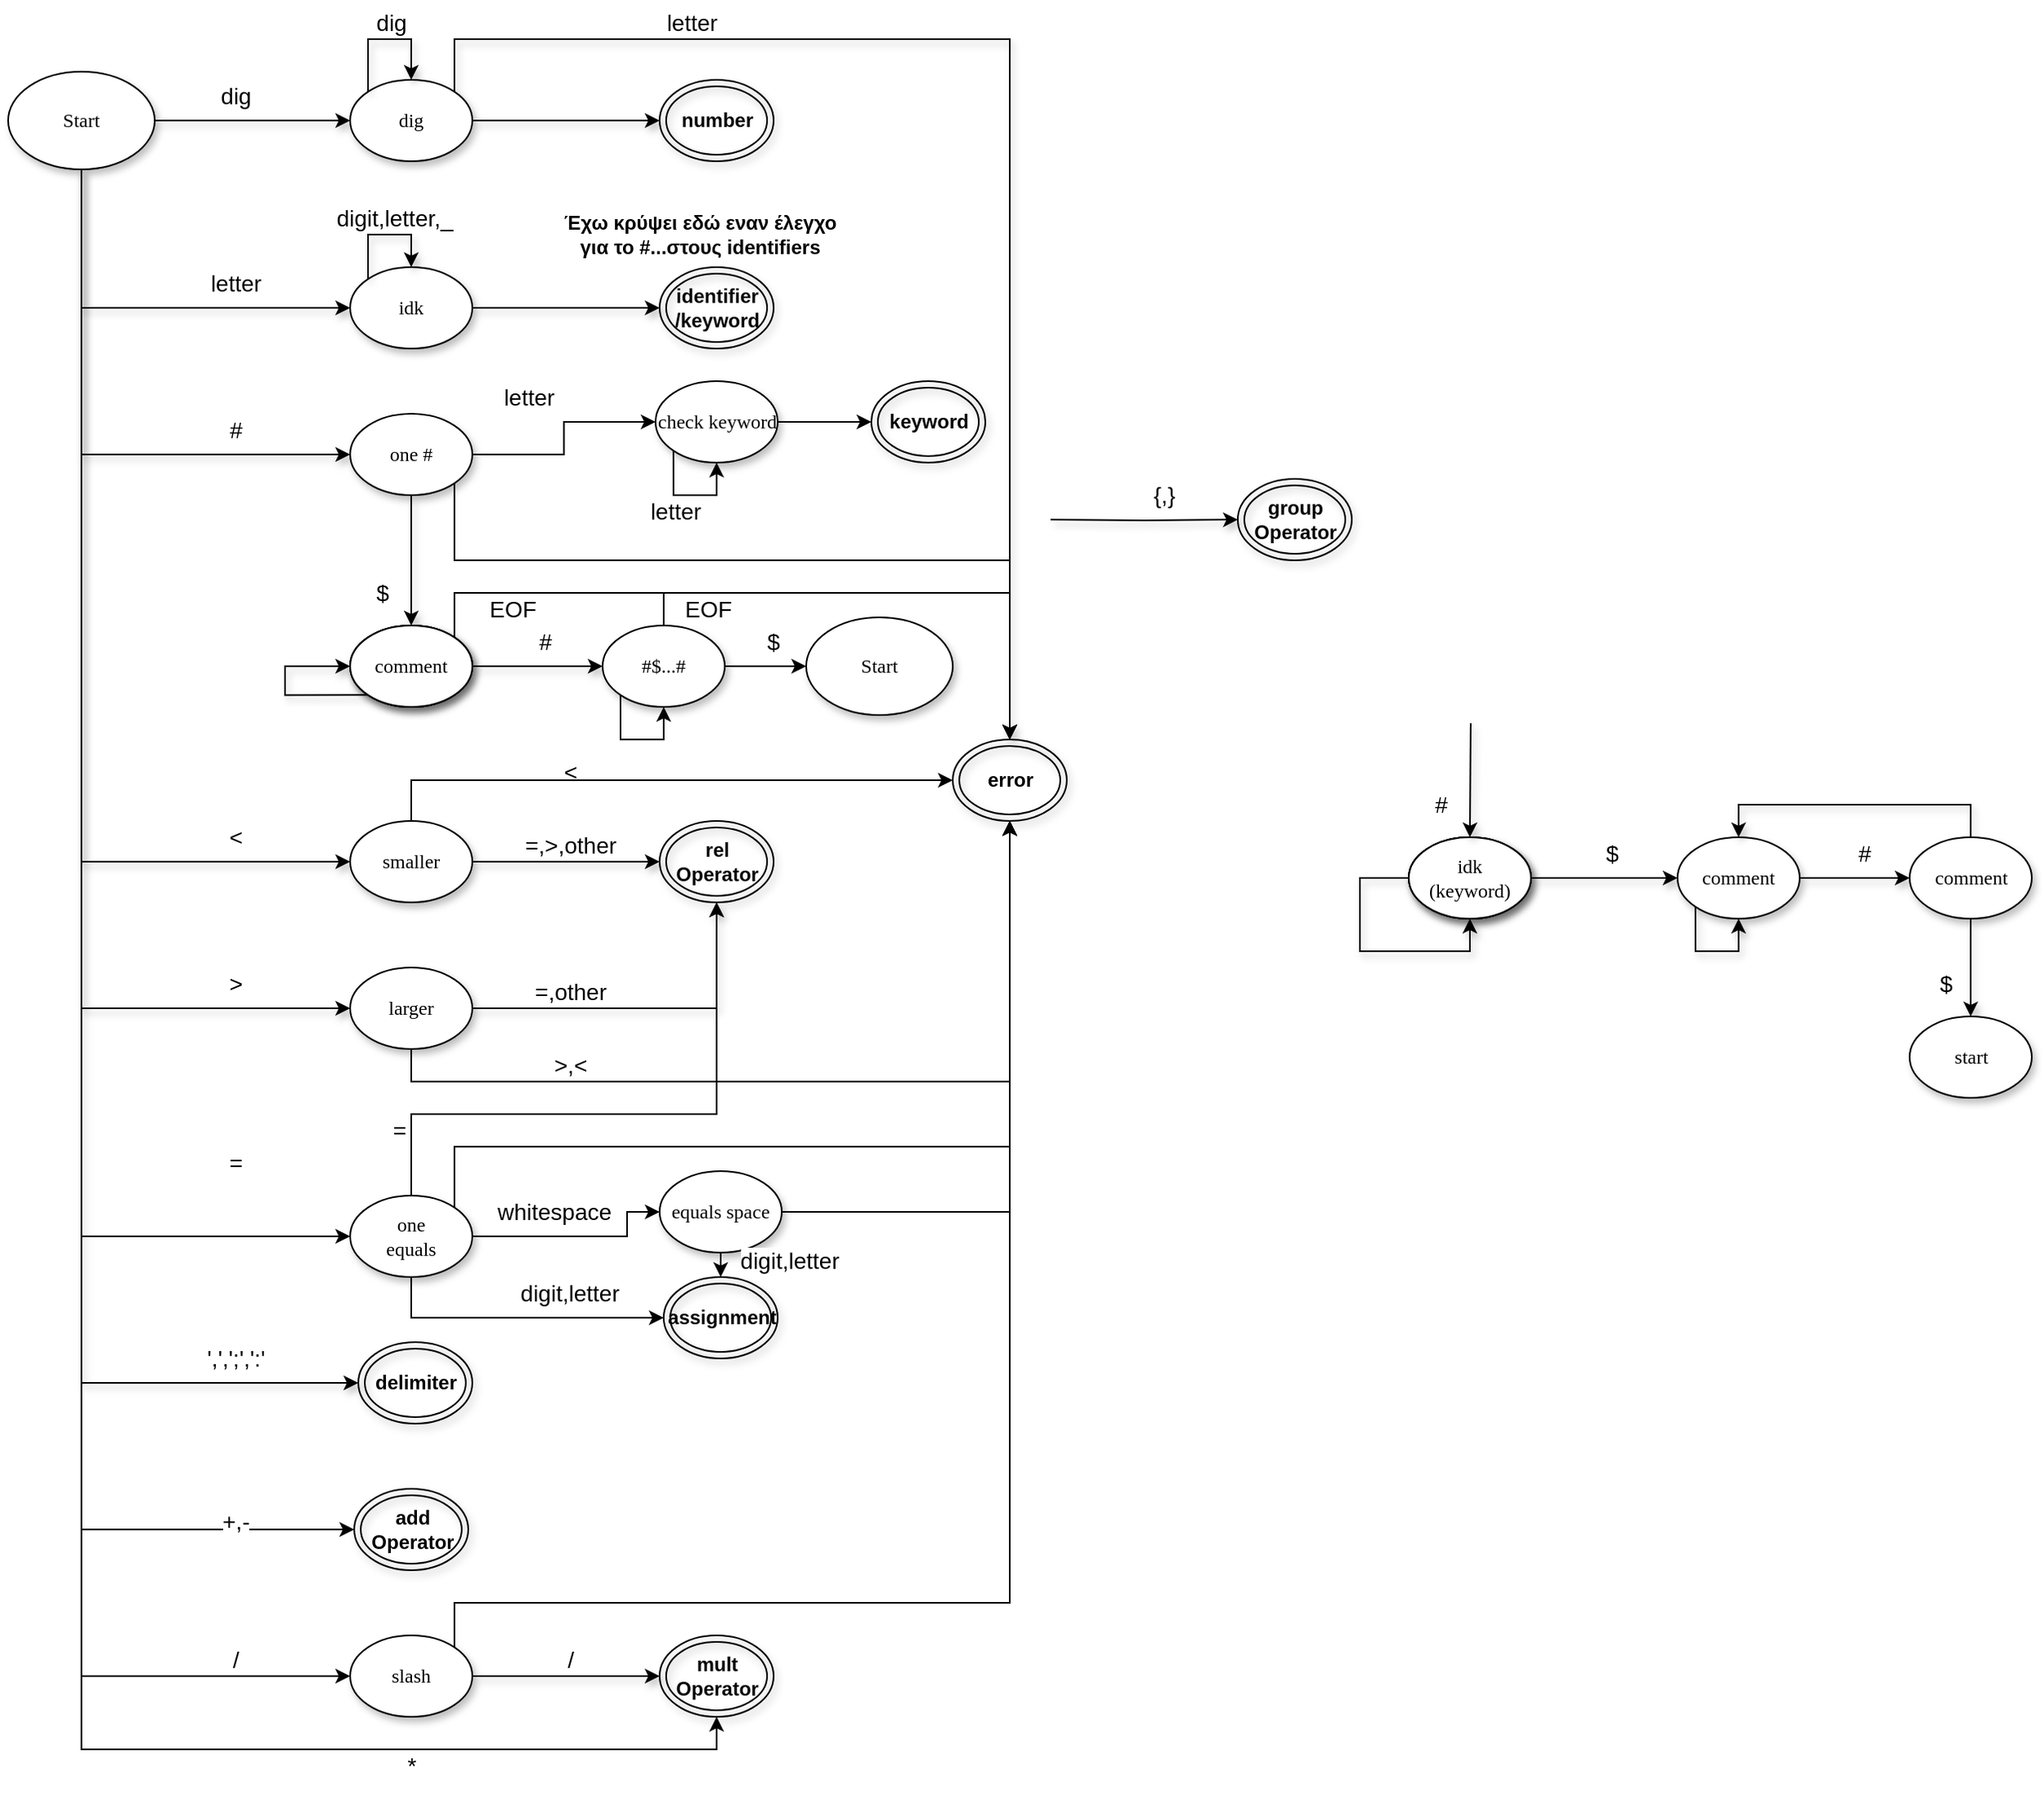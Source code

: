 <mxfile version="14.1.8" type="device"><diagram name="Page-1" id="42789a77-a242-8287-6e28-9cd8cfd52e62"><mxGraphModel dx="1086" dy="806" grid="1" gridSize="10" guides="1" tooltips="1" connect="1" arrows="1" fold="1" page="1" pageScale="1" pageWidth="1100" pageHeight="1700" background="#ffffff" math="0" shadow="0"><root><mxCell id="0"/><mxCell id="1" parent="0"/><mxCell id="-ZFB5QfRyuMazh-95z6X-15" style="edgeStyle=orthogonalEdgeStyle;rounded=0;orthogonalLoop=1;jettySize=auto;html=1;entryX=0;entryY=0.5;entryDx=0;entryDy=0;shadow=1;" parent="1" source="1ea317790d2ca983-1" target="1ea317790d2ca983-3" edge="1"><mxGeometry relative="1" as="geometry"/></mxCell><mxCell id="-ZFB5QfRyuMazh-95z6X-16" style="edgeStyle=orthogonalEdgeStyle;rounded=0;orthogonalLoop=1;jettySize=auto;html=1;entryX=0;entryY=0.5;entryDx=0;entryDy=0;shadow=1;" parent="1" source="1ea317790d2ca983-1" target="1ea317790d2ca983-2" edge="1"><mxGeometry relative="1" as="geometry"><Array as="points"><mxPoint x="345" y="195"/></Array></mxGeometry></mxCell><mxCell id="-ZFB5QfRyuMazh-95z6X-37" style="edgeStyle=orthogonalEdgeStyle;rounded=0;orthogonalLoop=1;jettySize=auto;html=1;exitX=0.5;exitY=1;exitDx=0;exitDy=0;entryX=0;entryY=0.5;entryDx=0;entryDy=0;shadow=1;" parent="1" source="1ea317790d2ca983-1" target="-ZFB5QfRyuMazh-95z6X-36" edge="1"><mxGeometry relative="1" as="geometry"/></mxCell><mxCell id="-ZFB5QfRyuMazh-95z6X-45" style="edgeStyle=orthogonalEdgeStyle;rounded=0;orthogonalLoop=1;jettySize=auto;html=1;exitX=0.5;exitY=1;exitDx=0;exitDy=0;entryX=0;entryY=0.5;entryDx=0;entryDy=0;shadow=1;" parent="1" source="1ea317790d2ca983-1" target="-ZFB5QfRyuMazh-95z6X-43" edge="1"><mxGeometry relative="1" as="geometry"/></mxCell><mxCell id="-ZFB5QfRyuMazh-95z6X-50" style="edgeStyle=orthogonalEdgeStyle;rounded=0;orthogonalLoop=1;jettySize=auto;html=1;exitX=0.5;exitY=1;exitDx=0;exitDy=0;entryX=0;entryY=0.5;entryDx=0;entryDy=0;shadow=1;" parent="1" source="1ea317790d2ca983-1" target="-ZFB5QfRyuMazh-95z6X-49" edge="1"><mxGeometry relative="1" as="geometry"/></mxCell><mxCell id="3GW6fwWtFoKvGeaDQOuN-6" style="edgeStyle=orthogonalEdgeStyle;rounded=0;orthogonalLoop=1;jettySize=auto;html=1;exitX=0.5;exitY=1;exitDx=0;exitDy=0;entryX=0.5;entryY=1;entryDx=0;entryDy=0;" parent="1" source="1ea317790d2ca983-1" target="3GW6fwWtFoKvGeaDQOuN-1" edge="1"><mxGeometry relative="1" as="geometry"><Array as="points"><mxPoint x="345" y="1080"/><mxPoint x="735" y="1080"/></Array></mxGeometry></mxCell><mxCell id="3GW6fwWtFoKvGeaDQOuN-8" style="edgeStyle=orthogonalEdgeStyle;rounded=0;orthogonalLoop=1;jettySize=auto;html=1;exitX=0.5;exitY=1;exitDx=0;exitDy=0;entryX=0;entryY=0.5;entryDx=0;entryDy=0;" parent="1" source="1ea317790d2ca983-1" target="3GW6fwWtFoKvGeaDQOuN-3" edge="1"><mxGeometry relative="1" as="geometry"/></mxCell><mxCell id="3GW6fwWtFoKvGeaDQOuN-26" style="edgeStyle=orthogonalEdgeStyle;rounded=0;orthogonalLoop=1;jettySize=auto;html=1;exitX=0.5;exitY=1;exitDx=0;exitDy=0;entryX=0;entryY=0.5;entryDx=0;entryDy=0;" parent="1" source="1ea317790d2ca983-1" target="3GW6fwWtFoKvGeaDQOuN-25" edge="1"><mxGeometry relative="1" as="geometry"/></mxCell><mxCell id="3GW6fwWtFoKvGeaDQOuN-49" style="edgeStyle=orthogonalEdgeStyle;rounded=0;orthogonalLoop=1;jettySize=auto;html=1;entryX=0;entryY=0.5;entryDx=0;entryDy=0;" parent="1" source="1ea317790d2ca983-1" target="3GW6fwWtFoKvGeaDQOuN-14" edge="1"><mxGeometry relative="1" as="geometry"><Array as="points"><mxPoint x="345" y="945"/></Array></mxGeometry></mxCell><mxCell id="1ea317790d2ca983-1" value="Start" style="ellipse;whiteSpace=wrap;html=1;rounded=0;shadow=1;comic=0;labelBackgroundColor=none;strokeWidth=1;fontFamily=Verdana;fontSize=12;align=center;" parent="1" vertex="1"><mxGeometry x="300" y="50" width="90" height="60" as="geometry"/></mxCell><mxCell id="-ZFB5QfRyuMazh-95z6X-23" style="edgeStyle=orthogonalEdgeStyle;rounded=0;orthogonalLoop=1;jettySize=auto;html=1;entryX=0;entryY=0.5;entryDx=0;entryDy=0;shadow=1;" parent="1" source="1ea317790d2ca983-2" target="-ZFB5QfRyuMazh-95z6X-22" edge="1"><mxGeometry relative="1" as="geometry"/></mxCell><mxCell id="1ea317790d2ca983-2" value="&lt;span&gt;idk&lt;/span&gt;" style="ellipse;whiteSpace=wrap;html=1;rounded=0;shadow=1;comic=0;labelBackgroundColor=none;strokeWidth=1;fontFamily=Verdana;fontSize=12;align=center;" parent="1" vertex="1"><mxGeometry x="510" y="170" width="75" height="50" as="geometry"/></mxCell><mxCell id="-ZFB5QfRyuMazh-95z6X-6" style="edgeStyle=orthogonalEdgeStyle;rounded=0;orthogonalLoop=1;jettySize=auto;html=1;entryX=0;entryY=0.5;entryDx=0;entryDy=0;shadow=1;" parent="1" source="1ea317790d2ca983-3" target="-ZFB5QfRyuMazh-95z6X-9" edge="1"><mxGeometry relative="1" as="geometry"><mxPoint x="700.0" y="80" as="targetPoint"/></mxGeometry></mxCell><mxCell id="-ZFB5QfRyuMazh-95z6X-13" style="edgeStyle=orthogonalEdgeStyle;rounded=0;orthogonalLoop=1;jettySize=auto;html=1;exitX=1;exitY=0;exitDx=0;exitDy=0;entryX=0.5;entryY=0;entryDx=0;entryDy=0;shadow=1;" parent="1" source="1ea317790d2ca983-3" target="-ZFB5QfRyuMazh-95z6X-12" edge="1"><mxGeometry relative="1" as="geometry"><mxPoint x="670" y="10" as="targetPoint"/><Array as="points"><mxPoint x="574" y="30"/><mxPoint x="915" y="30"/></Array></mxGeometry></mxCell><mxCell id="1ea317790d2ca983-3" value="&lt;span&gt;dig&lt;/span&gt;" style="ellipse;whiteSpace=wrap;html=1;rounded=0;shadow=1;comic=0;labelBackgroundColor=none;strokeWidth=1;fontFamily=Verdana;fontSize=12;align=center;" parent="1" vertex="1"><mxGeometry x="510" y="55" width="75" height="50" as="geometry"/></mxCell><mxCell id="-ZFB5QfRyuMazh-95z6X-3" style="edgeStyle=orthogonalEdgeStyle;rounded=0;orthogonalLoop=1;jettySize=auto;html=1;exitX=0;exitY=0;exitDx=0;exitDy=0;entryX=0.5;entryY=0;entryDx=0;entryDy=0;fontStyle=0;shadow=1;" parent="1" source="1ea317790d2ca983-3" target="1ea317790d2ca983-3" edge="1"><mxGeometry relative="1" as="geometry"><Array as="points"><mxPoint x="521" y="30"/><mxPoint x="548" y="30"/></Array></mxGeometry></mxCell><mxCell id="-ZFB5QfRyuMazh-95z6X-5" value="dig" style="text;html=1;align=center;verticalAlign=middle;resizable=0;points=[];autosize=1;shadow=1;fontSize=14;" parent="1" vertex="1"><mxGeometry x="520" y="10" width="30" height="20" as="geometry"/></mxCell><mxCell id="-ZFB5QfRyuMazh-95z6X-9" value="&lt;b&gt;number&lt;/b&gt;" style="ellipse;html=1;shape=endState;shadow=1;fillColor=none;" parent="1" vertex="1"><mxGeometry x="700" y="55" width="70" height="50" as="geometry"/></mxCell><mxCell id="-ZFB5QfRyuMazh-95z6X-12" value="&lt;b&gt;error&lt;/b&gt;" style="ellipse;html=1;shape=endState;shadow=1;fillColor=none;" parent="1" vertex="1"><mxGeometry x="880" y="460" width="70" height="50" as="geometry"/></mxCell><mxCell id="-ZFB5QfRyuMazh-95z6X-14" value="letter" style="text;html=1;strokeColor=none;fillColor=none;align=center;verticalAlign=middle;whiteSpace=wrap;rounded=0;shadow=1;labelBackgroundColor=#ffffff;sketch=1;fontSize=14;" parent="1" vertex="1"><mxGeometry x="700" y="10" width="40" height="20" as="geometry"/></mxCell><mxCell id="-ZFB5QfRyuMazh-95z6X-18" value="dig" style="text;html=1;strokeColor=none;fillColor=none;align=center;verticalAlign=middle;whiteSpace=wrap;rounded=0;shadow=1;labelBackgroundColor=#ffffff;sketch=1;fontSize=14;" parent="1" vertex="1"><mxGeometry x="420" y="55" width="40" height="20" as="geometry"/></mxCell><mxCell id="-ZFB5QfRyuMazh-95z6X-19" value="letter" style="text;html=1;strokeColor=none;fillColor=none;align=center;verticalAlign=middle;whiteSpace=wrap;rounded=0;shadow=1;labelBackgroundColor=#ffffff;sketch=1;fontSize=14;" parent="1" vertex="1"><mxGeometry x="420" y="170" width="40" height="20" as="geometry"/></mxCell><mxCell id="-ZFB5QfRyuMazh-95z6X-22" value="&lt;b&gt;identifier&lt;br&gt;/keyword&lt;/b&gt;" style="ellipse;html=1;shape=endState;shadow=1;fillColor=none;align=center;" parent="1" vertex="1"><mxGeometry x="700" y="170" width="70" height="50" as="geometry"/></mxCell><mxCell id="-ZFB5QfRyuMazh-95z6X-25" style="edgeStyle=orthogonalEdgeStyle;rounded=0;orthogonalLoop=1;jettySize=auto;html=1;exitX=0;exitY=0;exitDx=0;exitDy=0;entryX=0.5;entryY=0;entryDx=0;entryDy=0;shadow=1;" parent="1" source="1ea317790d2ca983-2" target="1ea317790d2ca983-2" edge="1"><mxGeometry relative="1" as="geometry"><Array as="points"><mxPoint x="521" y="150"/><mxPoint x="548" y="150"/></Array></mxGeometry></mxCell><mxCell id="-ZFB5QfRyuMazh-95z6X-27" value="digit,letter,_" style="text;html=1;strokeColor=none;fillColor=none;align=center;verticalAlign=middle;whiteSpace=wrap;rounded=0;shadow=1;labelBackgroundColor=#ffffff;sketch=1;fontSize=14;" parent="1" vertex="1"><mxGeometry x="515" y="130" width="45" height="20" as="geometry"/></mxCell><mxCell id="-ZFB5QfRyuMazh-95z6X-30" value="+,-" style="text;html=1;strokeColor=none;fillColor=none;align=center;verticalAlign=middle;whiteSpace=wrap;rounded=0;shadow=1;labelBackgroundColor=#ffffff;sketch=1;fontSize=14;" parent="1" vertex="1"><mxGeometry x="420" y="930" width="40" height="20" as="geometry"/></mxCell><mxCell id="-ZFB5QfRyuMazh-95z6X-34" value="&lt;b&gt;rel&lt;br&gt;Operator&lt;/b&gt;" style="ellipse;html=1;shape=endState;shadow=1;fillColor=none;align=center;" parent="1" vertex="1"><mxGeometry x="700" y="510" width="70" height="50" as="geometry"/></mxCell><mxCell id="-ZFB5QfRyuMazh-95z6X-39" style="edgeStyle=orthogonalEdgeStyle;rounded=0;orthogonalLoop=1;jettySize=auto;html=1;entryX=0;entryY=0.5;entryDx=0;entryDy=0;shadow=1;" parent="1" source="-ZFB5QfRyuMazh-95z6X-36" target="-ZFB5QfRyuMazh-95z6X-34" edge="1"><mxGeometry relative="1" as="geometry"/></mxCell><mxCell id="3GW6fwWtFoKvGeaDQOuN-10" style="edgeStyle=orthogonalEdgeStyle;rounded=0;orthogonalLoop=1;jettySize=auto;html=1;entryX=0;entryY=0.5;entryDx=0;entryDy=0;" parent="1" source="-ZFB5QfRyuMazh-95z6X-36" target="-ZFB5QfRyuMazh-95z6X-12" edge="1"><mxGeometry relative="1" as="geometry"><Array as="points"><mxPoint x="548" y="485"/></Array></mxGeometry></mxCell><mxCell id="-ZFB5QfRyuMazh-95z6X-36" value="&lt;span&gt;smaller&lt;/span&gt;" style="ellipse;whiteSpace=wrap;html=1;rounded=0;shadow=1;comic=0;labelBackgroundColor=none;strokeWidth=1;fontFamily=Verdana;fontSize=12;align=center;" parent="1" vertex="1"><mxGeometry x="510" y="510" width="75" height="50" as="geometry"/></mxCell><mxCell id="-ZFB5QfRyuMazh-95z6X-38" value="&amp;lt;" style="text;html=1;strokeColor=none;fillColor=none;align=center;verticalAlign=middle;whiteSpace=wrap;rounded=0;shadow=1;labelBackgroundColor=#ffffff;sketch=1;fontSize=14;" parent="1" vertex="1"><mxGeometry x="420" y="510" width="40" height="20" as="geometry"/></mxCell><mxCell id="-ZFB5QfRyuMazh-95z6X-40" value="=,&amp;gt;,other" style="text;html=1;align=center;verticalAlign=middle;resizable=0;points=[];autosize=1;fontSize=14;" parent="1" vertex="1"><mxGeometry x="610" y="515" width="70" height="20" as="geometry"/></mxCell><mxCell id="-ZFB5QfRyuMazh-95z6X-42" style="edgeStyle=orthogonalEdgeStyle;rounded=0;orthogonalLoop=1;jettySize=auto;html=1;entryX=0.5;entryY=1;entryDx=0;entryDy=0;shadow=1;" parent="1" source="-ZFB5QfRyuMazh-95z6X-43" target="-ZFB5QfRyuMazh-95z6X-34" edge="1"><mxGeometry relative="1" as="geometry"><mxPoint x="700" y="635" as="targetPoint"/></mxGeometry></mxCell><mxCell id="3GW6fwWtFoKvGeaDQOuN-12" style="edgeStyle=orthogonalEdgeStyle;rounded=0;orthogonalLoop=1;jettySize=auto;html=1;entryX=0.5;entryY=1;entryDx=0;entryDy=0;" parent="1" source="-ZFB5QfRyuMazh-95z6X-43" target="-ZFB5QfRyuMazh-95z6X-12" edge="1"><mxGeometry relative="1" as="geometry"><Array as="points"><mxPoint x="548" y="670"/><mxPoint x="915" y="670"/></Array></mxGeometry></mxCell><mxCell id="-ZFB5QfRyuMazh-95z6X-43" value="larger" style="ellipse;whiteSpace=wrap;html=1;rounded=0;shadow=1;comic=0;labelBackgroundColor=none;strokeWidth=1;fontFamily=Verdana;fontSize=12;align=center;" parent="1" vertex="1"><mxGeometry x="510" y="600" width="75" height="50" as="geometry"/></mxCell><mxCell id="-ZFB5QfRyuMazh-95z6X-44" value="=,other" style="text;html=1;align=center;verticalAlign=middle;resizable=0;points=[];autosize=1;fontSize=14;" parent="1" vertex="1"><mxGeometry x="615" y="605" width="60" height="20" as="geometry"/></mxCell><mxCell id="-ZFB5QfRyuMazh-95z6X-46" value="&amp;gt;" style="text;html=1;strokeColor=none;fillColor=none;align=center;verticalAlign=middle;whiteSpace=wrap;rounded=0;shadow=1;labelBackgroundColor=#ffffff;sketch=1;fontSize=14;" parent="1" vertex="1"><mxGeometry x="420" y="600" width="40" height="20" as="geometry"/></mxCell><mxCell id="-ZFB5QfRyuMazh-95z6X-49" value="&lt;b&gt;delimiter&lt;/b&gt;" style="ellipse;html=1;shape=endState;shadow=1;fillColor=none;align=center;" parent="1" vertex="1"><mxGeometry x="515" y="830" width="70" height="50" as="geometry"/></mxCell><mxCell id="-ZFB5QfRyuMazh-95z6X-51" value="',',';',':'" style="text;html=1;strokeColor=none;fillColor=none;align=center;verticalAlign=middle;whiteSpace=wrap;rounded=0;shadow=1;labelBackgroundColor=#ffffff;sketch=1;fontSize=14;" parent="1" vertex="1"><mxGeometry x="420" y="830" width="40" height="20" as="geometry"/></mxCell><mxCell id="-ZFB5QfRyuMazh-95z6X-52" value="dig" style="text;html=1;strokeColor=none;fillColor=none;align=center;verticalAlign=middle;whiteSpace=wrap;rounded=0;shadow=1;labelBackgroundColor=#ffffff;sketch=1;fontSize=14;" parent="1" vertex="1"><mxGeometry x="420" y="55" width="40" height="20" as="geometry"/></mxCell><mxCell id="-ZFB5QfRyuMazh-95z6X-53" value="dig" style="text;html=1;strokeColor=none;fillColor=none;align=center;verticalAlign=middle;whiteSpace=wrap;rounded=0;shadow=1;labelBackgroundColor=#ffffff;sketch=1;fontSize=14;" parent="1" vertex="1"><mxGeometry x="420" y="55" width="40" height="20" as="geometry"/></mxCell><mxCell id="-ZFB5QfRyuMazh-95z6X-54" value="dig" style="text;html=1;strokeColor=none;fillColor=none;align=center;verticalAlign=middle;whiteSpace=wrap;rounded=0;shadow=1;labelBackgroundColor=#ffffff;sketch=1;fontSize=14;" parent="1" vertex="1"><mxGeometry x="420" y="55" width="40" height="20" as="geometry"/></mxCell><mxCell id="-ZFB5QfRyuMazh-95z6X-55" value="dig" style="text;html=1;strokeColor=none;fillColor=none;align=center;verticalAlign=middle;whiteSpace=wrap;rounded=0;shadow=1;labelBackgroundColor=#ffffff;sketch=1;fontSize=14;" parent="1" vertex="1"><mxGeometry x="420" y="55" width="40" height="20" as="geometry"/></mxCell><mxCell id="-ZFB5QfRyuMazh-95z6X-66" style="edgeStyle=orthogonalEdgeStyle;rounded=0;orthogonalLoop=1;jettySize=auto;html=1;entryX=0.5;entryY=0;entryDx=0;entryDy=0;shadow=1;fontSize=14;exitX=0.5;exitY=1;exitDx=0;exitDy=0;" parent="1" source="3GW6fwWtFoKvGeaDQOuN-55" target="-ZFB5QfRyuMazh-95z6X-65" edge="1"><mxGeometry relative="1" as="geometry"><mxPoint x="547.5" y="350.0" as="sourcePoint"/></mxGeometry></mxCell><mxCell id="-ZFB5QfRyuMazh-95z6X-58" value="#" style="text;html=1;strokeColor=none;fillColor=none;align=center;verticalAlign=middle;whiteSpace=wrap;rounded=0;shadow=1;labelBackgroundColor=#ffffff;sketch=1;fontSize=14;" parent="1" vertex="1"><mxGeometry x="420" y="260" width="40" height="20" as="geometry"/></mxCell><mxCell id="-ZFB5QfRyuMazh-95z6X-71" style="edgeStyle=orthogonalEdgeStyle;rounded=0;orthogonalLoop=1;jettySize=auto;html=1;shadow=1;fontSize=14;entryX=0;entryY=0.5;entryDx=0;entryDy=0;" parent="1" source="-ZFB5QfRyuMazh-95z6X-65" target="-ZFB5QfRyuMazh-95z6X-72" edge="1"><mxGeometry relative="1" as="geometry"><mxPoint x="660" y="415" as="targetPoint"/></mxGeometry></mxCell><mxCell id="-ZFB5QfRyuMazh-95z6X-65" value="comment" style="ellipse;whiteSpace=wrap;html=1;rounded=0;shadow=1;comic=0;labelBackgroundColor=none;strokeWidth=1;fontFamily=Verdana;fontSize=12;align=center;" parent="1" vertex="1"><mxGeometry x="510" y="390" width="75" height="50" as="geometry"/></mxCell><mxCell id="-ZFB5QfRyuMazh-95z6X-67" value="$" style="text;html=1;strokeColor=none;fillColor=none;align=center;verticalAlign=middle;whiteSpace=wrap;rounded=0;shadow=1;labelBackgroundColor=#ffffff;sketch=1;fontSize=14;" parent="1" vertex="1"><mxGeometry x="510" y="360" width="40" height="20" as="geometry"/></mxCell><mxCell id="-ZFB5QfRyuMazh-95z6X-69" style="edgeStyle=orthogonalEdgeStyle;rounded=0;orthogonalLoop=1;jettySize=auto;html=1;exitX=0;exitY=1;exitDx=0;exitDy=0;entryX=0;entryY=0.5;entryDx=0;entryDy=0;shadow=1;fontSize=14;" parent="1" source="-ZFB5QfRyuMazh-95z6X-65" target="-ZFB5QfRyuMazh-95z6X-65" edge="1"><mxGeometry relative="1" as="geometry"><Array as="points"><mxPoint x="470" y="433"/><mxPoint x="470" y="415"/></Array></mxGeometry></mxCell><mxCell id="3GW6fwWtFoKvGeaDQOuN-60" style="edgeStyle=orthogonalEdgeStyle;rounded=0;orthogonalLoop=1;jettySize=auto;html=1;entryX=0;entryY=0.5;entryDx=0;entryDy=0;" parent="1" source="-ZFB5QfRyuMazh-95z6X-72" target="3GW6fwWtFoKvGeaDQOuN-59" edge="1"><mxGeometry relative="1" as="geometry"/></mxCell><mxCell id="3GW6fwWtFoKvGeaDQOuN-75" style="edgeStyle=orthogonalEdgeStyle;rounded=0;orthogonalLoop=1;jettySize=auto;html=1;exitX=0.5;exitY=0;exitDx=0;exitDy=0;entryX=0.5;entryY=0;entryDx=0;entryDy=0;" parent="1" source="-ZFB5QfRyuMazh-95z6X-72" target="-ZFB5QfRyuMazh-95z6X-12" edge="1"><mxGeometry relative="1" as="geometry"/></mxCell><mxCell id="-ZFB5QfRyuMazh-95z6X-72" value="#$...#" style="ellipse;whiteSpace=wrap;html=1;rounded=0;shadow=1;comic=0;labelBackgroundColor=none;strokeWidth=1;fontFamily=Verdana;fontSize=12;align=center;" parent="1" vertex="1"><mxGeometry x="665" y="390" width="75" height="50" as="geometry"/></mxCell><mxCell id="-ZFB5QfRyuMazh-95z6X-73" value="#" style="text;html=1;strokeColor=none;fillColor=none;align=center;verticalAlign=middle;whiteSpace=wrap;rounded=0;shadow=1;labelBackgroundColor=#ffffff;sketch=1;fontSize=14;" parent="1" vertex="1"><mxGeometry x="610" y="390" width="40" height="20" as="geometry"/></mxCell><mxCell id="-ZFB5QfRyuMazh-95z6X-74" value="comment" style="ellipse;whiteSpace=wrap;html=1;rounded=0;shadow=1;comic=0;labelBackgroundColor=none;strokeWidth=1;fontFamily=Verdana;fontSize=12;align=center;" parent="1" vertex="1"><mxGeometry x="510" y="390" width="75" height="50" as="geometry"/></mxCell><mxCell id="3GW6fwWtFoKvGeaDQOuN-71" style="edgeStyle=orthogonalEdgeStyle;rounded=0;orthogonalLoop=1;jettySize=auto;html=1;exitX=1;exitY=0;exitDx=0;exitDy=0;entryX=0.5;entryY=0;entryDx=0;entryDy=0;" parent="1" source="-ZFB5QfRyuMazh-95z6X-75" target="-ZFB5QfRyuMazh-95z6X-12" edge="1"><mxGeometry relative="1" as="geometry"><Array as="points"><mxPoint x="574" y="370"/><mxPoint x="915" y="370"/></Array></mxGeometry></mxCell><mxCell id="-ZFB5QfRyuMazh-95z6X-75" value="comment" style="ellipse;whiteSpace=wrap;html=1;rounded=0;shadow=1;comic=0;labelBackgroundColor=none;strokeWidth=1;fontFamily=Verdana;fontSize=12;align=center;" parent="1" vertex="1"><mxGeometry x="510" y="390" width="75" height="50" as="geometry"/></mxCell><mxCell id="-ZFB5QfRyuMazh-95z6X-77" style="edgeStyle=orthogonalEdgeStyle;rounded=0;orthogonalLoop=1;jettySize=auto;html=1;shadow=1;fontSize=14;entryX=0;entryY=0.5;entryDx=0;entryDy=0;" parent="1" source="-ZFB5QfRyuMazh-95z6X-78" target="-ZFB5QfRyuMazh-95z6X-81" edge="1"><mxGeometry relative="1" as="geometry"><mxPoint x="1310" y="545" as="targetPoint"/></mxGeometry></mxCell><mxCell id="-ZFB5QfRyuMazh-95z6X-78" value="comment" style="ellipse;whiteSpace=wrap;html=1;rounded=0;shadow=1;comic=0;labelBackgroundColor=none;strokeWidth=1;fontFamily=Verdana;fontSize=12;align=center;" parent="1" vertex="1"><mxGeometry x="1160" y="520" width="75" height="50" as="geometry"/></mxCell><mxCell id="-ZFB5QfRyuMazh-95z6X-79" value="#" style="text;html=1;strokeColor=none;fillColor=none;align=center;verticalAlign=middle;whiteSpace=wrap;rounded=0;shadow=1;labelBackgroundColor=#ffffff;sketch=1;fontSize=14;" parent="1" vertex="1"><mxGeometry x="1160" y="490" width="40" height="20" as="geometry"/></mxCell><mxCell id="-ZFB5QfRyuMazh-95z6X-88" style="edgeStyle=orthogonalEdgeStyle;rounded=0;orthogonalLoop=1;jettySize=auto;html=1;shadow=1;fontSize=14;entryX=0;entryY=0.5;entryDx=0;entryDy=0;" parent="1" source="-ZFB5QfRyuMazh-95z6X-81" target="-ZFB5QfRyuMazh-95z6X-90" edge="1"><mxGeometry relative="1" as="geometry"><mxPoint x="1470" y="545" as="targetPoint"/></mxGeometry></mxCell><mxCell id="-ZFB5QfRyuMazh-95z6X-81" value="comment" style="ellipse;whiteSpace=wrap;html=1;rounded=0;shadow=1;comic=0;labelBackgroundColor=none;strokeWidth=1;fontFamily=Verdana;fontSize=12;align=center;" parent="1" vertex="1"><mxGeometry x="1325" y="520" width="75" height="50" as="geometry"/></mxCell><mxCell id="-ZFB5QfRyuMazh-95z6X-82" value="$" style="text;html=1;strokeColor=none;fillColor=none;align=center;verticalAlign=middle;whiteSpace=wrap;rounded=0;shadow=1;labelBackgroundColor=#ffffff;sketch=1;fontSize=14;" parent="1" vertex="1"><mxGeometry x="1265" y="520" width="40" height="20" as="geometry"/></mxCell><mxCell id="-ZFB5QfRyuMazh-95z6X-83" value="comment" style="ellipse;whiteSpace=wrap;html=1;rounded=0;shadow=1;comic=0;labelBackgroundColor=none;strokeWidth=1;fontFamily=Verdana;fontSize=12;align=center;" parent="1" vertex="1"><mxGeometry x="1160" y="520" width="75" height="50" as="geometry"/></mxCell><mxCell id="-ZFB5QfRyuMazh-95z6X-84" value="idk&lt;br&gt;(keyword)" style="ellipse;whiteSpace=wrap;html=1;rounded=0;shadow=1;comic=0;labelBackgroundColor=none;strokeWidth=1;fontFamily=Verdana;fontSize=12;align=center;" parent="1" vertex="1"><mxGeometry x="1160" y="520" width="75" height="50" as="geometry"/></mxCell><mxCell id="-ZFB5QfRyuMazh-95z6X-85" value="" style="endArrow=classic;html=1;shadow=1;fontSize=14;entryX=0.5;entryY=0;entryDx=0;entryDy=0;" parent="1" target="-ZFB5QfRyuMazh-95z6X-84" edge="1"><mxGeometry width="50" height="50" relative="1" as="geometry"><mxPoint x="1198" y="450" as="sourcePoint"/><mxPoint x="1190" y="380" as="targetPoint"/></mxGeometry></mxCell><mxCell id="-ZFB5QfRyuMazh-95z6X-86" style="edgeStyle=orthogonalEdgeStyle;rounded=0;orthogonalLoop=1;jettySize=auto;html=1;entryX=0.5;entryY=1;entryDx=0;entryDy=0;shadow=1;fontSize=14;" parent="1" source="-ZFB5QfRyuMazh-95z6X-84" target="-ZFB5QfRyuMazh-95z6X-84" edge="1"><mxGeometry relative="1" as="geometry"><Array as="points"><mxPoint x="1130" y="545"/><mxPoint x="1130" y="590"/><mxPoint x="1198" y="590"/></Array></mxGeometry></mxCell><mxCell id="-ZFB5QfRyuMazh-95z6X-87" style="edgeStyle=orthogonalEdgeStyle;rounded=0;orthogonalLoop=1;jettySize=auto;html=1;exitX=0;exitY=1;exitDx=0;exitDy=0;entryX=0.5;entryY=1;entryDx=0;entryDy=0;shadow=1;fontSize=14;" parent="1" source="-ZFB5QfRyuMazh-95z6X-81" target="-ZFB5QfRyuMazh-95z6X-81" edge="1"><mxGeometry relative="1" as="geometry"><Array as="points"><mxPoint x="1336" y="590"/><mxPoint x="1363" y="590"/></Array></mxGeometry></mxCell><mxCell id="-ZFB5QfRyuMazh-95z6X-89" value="#" style="text;html=1;strokeColor=none;fillColor=none;align=center;verticalAlign=middle;whiteSpace=wrap;rounded=0;shadow=1;labelBackgroundColor=#ffffff;sketch=1;fontSize=14;" parent="1" vertex="1"><mxGeometry x="1420" y="520" width="40" height="20" as="geometry"/></mxCell><mxCell id="-ZFB5QfRyuMazh-95z6X-91" style="edgeStyle=orthogonalEdgeStyle;rounded=0;orthogonalLoop=1;jettySize=auto;html=1;shadow=1;fontSize=14;entryX=0.5;entryY=0;entryDx=0;entryDy=0;" parent="1" source="-ZFB5QfRyuMazh-95z6X-90" target="-ZFB5QfRyuMazh-95z6X-92" edge="1"><mxGeometry relative="1" as="geometry"><mxPoint x="1505" y="620" as="targetPoint"/></mxGeometry></mxCell><mxCell id="-ZFB5QfRyuMazh-95z6X-95" style="edgeStyle=orthogonalEdgeStyle;rounded=0;orthogonalLoop=1;jettySize=auto;html=1;entryX=0.5;entryY=0;entryDx=0;entryDy=0;shadow=1;fontSize=14;" parent="1" source="-ZFB5QfRyuMazh-95z6X-90" target="-ZFB5QfRyuMazh-95z6X-81" edge="1"><mxGeometry relative="1" as="geometry"><Array as="points"><mxPoint x="1505" y="500"/><mxPoint x="1363" y="500"/></Array></mxGeometry></mxCell><mxCell id="-ZFB5QfRyuMazh-95z6X-90" value="comment" style="ellipse;whiteSpace=wrap;html=1;rounded=0;shadow=1;comic=0;labelBackgroundColor=none;strokeWidth=1;fontFamily=Verdana;fontSize=12;align=center;" parent="1" vertex="1"><mxGeometry x="1467.5" y="520" width="75" height="50" as="geometry"/></mxCell><mxCell id="-ZFB5QfRyuMazh-95z6X-92" value="start" style="ellipse;whiteSpace=wrap;html=1;rounded=0;shadow=1;comic=0;labelBackgroundColor=none;strokeWidth=1;fontFamily=Verdana;fontSize=12;align=center;" parent="1" vertex="1"><mxGeometry x="1467.5" y="630" width="75" height="50" as="geometry"/></mxCell><mxCell id="-ZFB5QfRyuMazh-95z6X-93" value="$" style="text;html=1;strokeColor=none;fillColor=none;align=center;verticalAlign=middle;whiteSpace=wrap;rounded=0;shadow=1;labelBackgroundColor=#ffffff;sketch=1;fontSize=14;" parent="1" vertex="1"><mxGeometry x="1470" y="600" width="40" height="20" as="geometry"/></mxCell><mxCell id="3GW6fwWtFoKvGeaDQOuN-1" value="&lt;b&gt;mult&lt;br&gt;Operator&lt;/b&gt;" style="ellipse;html=1;shape=endState;shadow=1;fillColor=none;align=center;" parent="1" vertex="1"><mxGeometry x="700" y="1010" width="70" height="50" as="geometry"/></mxCell><mxCell id="3GW6fwWtFoKvGeaDQOuN-2" style="edgeStyle=orthogonalEdgeStyle;rounded=0;orthogonalLoop=1;jettySize=auto;html=1;entryX=0;entryY=0.5;entryDx=0;entryDy=0;shadow=1;" parent="1" source="3GW6fwWtFoKvGeaDQOuN-3" target="3GW6fwWtFoKvGeaDQOuN-1" edge="1"><mxGeometry relative="1" as="geometry"/></mxCell><mxCell id="3GW6fwWtFoKvGeaDQOuN-9" style="edgeStyle=orthogonalEdgeStyle;rounded=0;orthogonalLoop=1;jettySize=auto;html=1;exitX=1;exitY=0;exitDx=0;exitDy=0;entryX=0.5;entryY=1;entryDx=0;entryDy=0;" parent="1" source="3GW6fwWtFoKvGeaDQOuN-3" target="-ZFB5QfRyuMazh-95z6X-12" edge="1"><mxGeometry relative="1" as="geometry"><Array as="points"><mxPoint x="574" y="990"/><mxPoint x="915" y="990"/></Array></mxGeometry></mxCell><mxCell id="3GW6fwWtFoKvGeaDQOuN-3" value="slash" style="ellipse;whiteSpace=wrap;html=1;rounded=0;shadow=1;comic=0;labelBackgroundColor=none;strokeWidth=1;fontFamily=Verdana;fontSize=12;align=center;" parent="1" vertex="1"><mxGeometry x="510" y="1010" width="75" height="50" as="geometry"/></mxCell><mxCell id="3GW6fwWtFoKvGeaDQOuN-4" value="/" style="text;html=1;strokeColor=none;fillColor=none;align=center;verticalAlign=middle;whiteSpace=wrap;rounded=0;shadow=1;labelBackgroundColor=#ffffff;sketch=1;fontSize=14;" parent="1" vertex="1"><mxGeometry x="420" y="1015" width="40" height="20" as="geometry"/></mxCell><mxCell id="3GW6fwWtFoKvGeaDQOuN-5" value="/" style="text;html=1;align=center;verticalAlign=middle;resizable=0;points=[];autosize=1;fontSize=14;" parent="1" vertex="1"><mxGeometry x="635" y="1015" width="20" height="20" as="geometry"/></mxCell><mxCell id="3GW6fwWtFoKvGeaDQOuN-7" value="*" style="text;html=1;strokeColor=none;fillColor=none;align=center;verticalAlign=middle;whiteSpace=wrap;rounded=0;shadow=1;labelBackgroundColor=#ffffff;sketch=1;fontSize=14;" parent="1" vertex="1"><mxGeometry x="527.5" y="1080" width="40" height="20" as="geometry"/></mxCell><mxCell id="3GW6fwWtFoKvGeaDQOuN-11" value="&amp;lt;" style="text;html=1;align=center;verticalAlign=middle;resizable=0;points=[];autosize=1;fontSize=14;" parent="1" vertex="1"><mxGeometry x="635" y="470" width="20" height="20" as="geometry"/></mxCell><mxCell id="3GW6fwWtFoKvGeaDQOuN-13" value="&amp;gt;,&amp;lt;" style="text;html=1;align=center;verticalAlign=middle;resizable=0;points=[];autosize=1;fontSize=14;" parent="1" vertex="1"><mxGeometry x="625" y="650" width="40" height="20" as="geometry"/></mxCell><mxCell id="3GW6fwWtFoKvGeaDQOuN-14" value="&lt;b&gt;add&lt;br&gt;Operator&lt;/b&gt;" style="ellipse;html=1;shape=endState;shadow=1;fillColor=none;align=center;" parent="1" vertex="1"><mxGeometry x="512.5" y="920" width="70" height="50" as="geometry"/></mxCell><mxCell id="3GW6fwWtFoKvGeaDQOuN-28" style="edgeStyle=orthogonalEdgeStyle;rounded=0;orthogonalLoop=1;jettySize=auto;html=1;entryX=0.5;entryY=1;entryDx=0;entryDy=0;" parent="1" source="3GW6fwWtFoKvGeaDQOuN-25" target="-ZFB5QfRyuMazh-95z6X-34" edge="1"><mxGeometry relative="1" as="geometry"><mxPoint x="700" y="735" as="targetPoint"/><Array as="points"><mxPoint x="547" y="690"/><mxPoint x="735" y="690"/></Array></mxGeometry></mxCell><mxCell id="3GW6fwWtFoKvGeaDQOuN-31" style="edgeStyle=orthogonalEdgeStyle;rounded=0;orthogonalLoop=1;jettySize=auto;html=1;entryX=0;entryY=0.5;entryDx=0;entryDy=0;exitX=0.5;exitY=1;exitDx=0;exitDy=0;" parent="1" source="3GW6fwWtFoKvGeaDQOuN-25" target="3GW6fwWtFoKvGeaDQOuN-30" edge="1"><mxGeometry relative="1" as="geometry"><mxPoint x="567.5" y="785.0" as="sourcePoint"/><Array as="points"><mxPoint x="547" y="815"/></Array></mxGeometry></mxCell><mxCell id="3GW6fwWtFoKvGeaDQOuN-42" style="edgeStyle=orthogonalEdgeStyle;rounded=0;orthogonalLoop=1;jettySize=auto;html=1;exitX=1;exitY=1;exitDx=0;exitDy=0;entryX=0.5;entryY=1;entryDx=0;entryDy=0;" parent="1" source="3GW6fwWtFoKvGeaDQOuN-25" target="-ZFB5QfRyuMazh-95z6X-12" edge="1"><mxGeometry relative="1" as="geometry"><Array as="points"><mxPoint x="574" y="710"/><mxPoint x="915" y="710"/></Array></mxGeometry></mxCell><mxCell id="3GW6fwWtFoKvGeaDQOuN-44" style="edgeStyle=orthogonalEdgeStyle;rounded=0;orthogonalLoop=1;jettySize=auto;html=1;entryX=0;entryY=0.5;entryDx=0;entryDy=0;" parent="1" source="3GW6fwWtFoKvGeaDQOuN-25" target="3GW6fwWtFoKvGeaDQOuN-39" edge="1"><mxGeometry relative="1" as="geometry"><Array as="points"><mxPoint x="680" y="765"/><mxPoint x="680" y="750"/></Array></mxGeometry></mxCell><mxCell id="3GW6fwWtFoKvGeaDQOuN-25" value="one&lt;br&gt;equals" style="ellipse;whiteSpace=wrap;html=1;rounded=0;shadow=1;comic=0;labelBackgroundColor=none;strokeWidth=1;fontFamily=Verdana;fontSize=12;align=center;" parent="1" vertex="1"><mxGeometry x="510" y="740" width="75" height="50" as="geometry"/></mxCell><mxCell id="3GW6fwWtFoKvGeaDQOuN-27" value="=" style="text;html=1;strokeColor=none;fillColor=none;align=center;verticalAlign=middle;whiteSpace=wrap;rounded=0;shadow=1;labelBackgroundColor=#ffffff;sketch=1;fontSize=14;" parent="1" vertex="1"><mxGeometry x="420" y="710" width="40" height="20" as="geometry"/></mxCell><mxCell id="3GW6fwWtFoKvGeaDQOuN-29" value="=" style="text;html=1;align=center;verticalAlign=middle;resizable=0;points=[];autosize=1;fontSize=14;" parent="1" vertex="1"><mxGeometry x="530" y="690" width="20" height="20" as="geometry"/></mxCell><mxCell id="3GW6fwWtFoKvGeaDQOuN-30" value="&lt;b&gt;assignment&lt;/b&gt;" style="ellipse;html=1;shape=endState;shadow=1;fillColor=none;align=center;" parent="1" vertex="1"><mxGeometry x="702.5" y="790" width="70" height="50" as="geometry"/></mxCell><mxCell id="3GW6fwWtFoKvGeaDQOuN-36" value="digit,letter" style="text;html=1;strokeColor=none;fillColor=none;align=center;verticalAlign=middle;whiteSpace=wrap;rounded=0;shadow=1;labelBackgroundColor=#ffffff;sketch=1;fontSize=14;" parent="1" vertex="1"><mxGeometry x="625" y="790" width="40" height="20" as="geometry"/></mxCell><mxCell id="3GW6fwWtFoKvGeaDQOuN-46" style="edgeStyle=orthogonalEdgeStyle;rounded=0;orthogonalLoop=1;jettySize=auto;html=1;exitX=0.5;exitY=1;exitDx=0;exitDy=0;entryX=0.5;entryY=0;entryDx=0;entryDy=0;" parent="1" source="3GW6fwWtFoKvGeaDQOuN-39" target="3GW6fwWtFoKvGeaDQOuN-30" edge="1"><mxGeometry relative="1" as="geometry"/></mxCell><mxCell id="3GW6fwWtFoKvGeaDQOuN-48" style="edgeStyle=orthogonalEdgeStyle;rounded=0;orthogonalLoop=1;jettySize=auto;html=1;entryX=0.5;entryY=1;entryDx=0;entryDy=0;" parent="1" source="3GW6fwWtFoKvGeaDQOuN-39" target="-ZFB5QfRyuMazh-95z6X-12" edge="1"><mxGeometry relative="1" as="geometry"/></mxCell><mxCell id="3GW6fwWtFoKvGeaDQOuN-39" value="equals space" style="ellipse;whiteSpace=wrap;html=1;rounded=0;shadow=1;comic=0;labelBackgroundColor=none;strokeWidth=1;fontFamily=Verdana;fontSize=12;align=center;" parent="1" vertex="1"><mxGeometry x="700" y="725" width="75" height="50" as="geometry"/></mxCell><mxCell id="3GW6fwWtFoKvGeaDQOuN-41" value="whitespace" style="text;html=1;align=center;verticalAlign=middle;resizable=0;points=[];autosize=1;fontSize=14;" parent="1" vertex="1"><mxGeometry x="590" y="740" width="90" height="20" as="geometry"/></mxCell><mxCell id="3GW6fwWtFoKvGeaDQOuN-47" value="digit,letter" style="text;html=1;strokeColor=none;fillColor=none;align=center;verticalAlign=middle;whiteSpace=wrap;rounded=0;shadow=1;labelBackgroundColor=#ffffff;sketch=1;fontSize=14;" parent="1" vertex="1"><mxGeometry x="760" y="770" width="40" height="20" as="geometry"/></mxCell><mxCell id="3GW6fwWtFoKvGeaDQOuN-54" value="&lt;b&gt;Έχω κρύψει εδώ εναν έλεγχο&lt;br&gt;για το #...στους identifiers&lt;/b&gt;" style="text;html=1;strokeColor=none;fillColor=none;align=center;verticalAlign=middle;whiteSpace=wrap;rounded=0;" parent="1" vertex="1"><mxGeometry x="635" y="140" width="180" height="20" as="geometry"/></mxCell><mxCell id="3GW6fwWtFoKvGeaDQOuN-62" style="edgeStyle=orthogonalEdgeStyle;rounded=0;orthogonalLoop=1;jettySize=auto;html=1;exitX=1;exitY=1;exitDx=0;exitDy=0;entryX=0.5;entryY=0;entryDx=0;entryDy=0;" parent="1" source="3GW6fwWtFoKvGeaDQOuN-55" target="-ZFB5QfRyuMazh-95z6X-12" edge="1"><mxGeometry relative="1" as="geometry"><Array as="points"><mxPoint x="574" y="350"/><mxPoint x="915" y="350"/></Array></mxGeometry></mxCell><mxCell id="3GW6fwWtFoKvGeaDQOuN-63" style="edgeStyle=orthogonalEdgeStyle;rounded=0;orthogonalLoop=1;jettySize=auto;html=1;entryX=0;entryY=0.5;entryDx=0;entryDy=0;" parent="1" source="3GW6fwWtFoKvGeaDQOuN-55" target="3GW6fwWtFoKvGeaDQOuN-66" edge="1"><mxGeometry relative="1" as="geometry"><mxPoint x="700" y="265.0" as="targetPoint"/></mxGeometry></mxCell><mxCell id="3GW6fwWtFoKvGeaDQOuN-55" value="one #" style="ellipse;whiteSpace=wrap;html=1;rounded=0;shadow=1;comic=0;labelBackgroundColor=none;strokeWidth=1;fontFamily=Verdana;fontSize=12;align=center;" parent="1" vertex="1"><mxGeometry x="510" y="260" width="75" height="50" as="geometry"/></mxCell><mxCell id="3GW6fwWtFoKvGeaDQOuN-56" style="edgeStyle=orthogonalEdgeStyle;rounded=0;orthogonalLoop=1;jettySize=auto;html=1;entryX=0;entryY=0.5;entryDx=0;entryDy=0;shadow=1;exitX=0.5;exitY=1;exitDx=0;exitDy=0;" parent="1" source="1ea317790d2ca983-1" target="3GW6fwWtFoKvGeaDQOuN-55" edge="1"><mxGeometry relative="1" as="geometry"><Array as="points"><mxPoint x="345" y="285"/></Array><mxPoint x="365" y="225" as="sourcePoint"/><mxPoint x="530" y="310.0" as="targetPoint"/></mxGeometry></mxCell><mxCell id="3GW6fwWtFoKvGeaDQOuN-57" style="edgeStyle=orthogonalEdgeStyle;rounded=0;orthogonalLoop=1;jettySize=auto;html=1;exitX=0;exitY=1;exitDx=0;exitDy=0;entryX=0.5;entryY=1;entryDx=0;entryDy=0;" parent="1" source="-ZFB5QfRyuMazh-95z6X-72" target="-ZFB5QfRyuMazh-95z6X-72" edge="1"><mxGeometry relative="1" as="geometry"><Array as="points"><mxPoint x="676" y="460"/><mxPoint x="703" y="460"/></Array></mxGeometry></mxCell><mxCell id="3GW6fwWtFoKvGeaDQOuN-59" value="Start" style="ellipse;whiteSpace=wrap;html=1;rounded=0;shadow=1;comic=0;labelBackgroundColor=none;strokeWidth=1;fontFamily=Verdana;fontSize=12;align=center;" parent="1" vertex="1"><mxGeometry x="790" y="385" width="90" height="60" as="geometry"/></mxCell><mxCell id="3GW6fwWtFoKvGeaDQOuN-61" value="$" style="text;html=1;strokeColor=none;fillColor=none;align=center;verticalAlign=middle;whiteSpace=wrap;rounded=0;shadow=1;labelBackgroundColor=#ffffff;sketch=1;fontSize=14;" parent="1" vertex="1"><mxGeometry x="750" y="390" width="40" height="20" as="geometry"/></mxCell><mxCell id="3GW6fwWtFoKvGeaDQOuN-64" value="letter" style="text;html=1;strokeColor=none;fillColor=none;align=center;verticalAlign=middle;whiteSpace=wrap;rounded=0;shadow=1;labelBackgroundColor=#ffffff;sketch=1;fontSize=14;" parent="1" vertex="1"><mxGeometry x="600" y="240" width="40" height="20" as="geometry"/></mxCell><mxCell id="3GW6fwWtFoKvGeaDQOuN-69" style="edgeStyle=orthogonalEdgeStyle;rounded=0;orthogonalLoop=1;jettySize=auto;html=1;entryX=0;entryY=0.5;entryDx=0;entryDy=0;" parent="1" source="3GW6fwWtFoKvGeaDQOuN-66" target="3GW6fwWtFoKvGeaDQOuN-70" edge="1"><mxGeometry relative="1" as="geometry"><mxPoint x="810" y="265.0" as="targetPoint"/></mxGeometry></mxCell><mxCell id="3GW6fwWtFoKvGeaDQOuN-66" value="&lt;span&gt;check keyword&lt;/span&gt;" style="ellipse;whiteSpace=wrap;html=1;rounded=0;shadow=1;comic=0;labelBackgroundColor=none;strokeWidth=1;fontFamily=Verdana;fontSize=12;align=center;" parent="1" vertex="1"><mxGeometry x="697.5" y="240" width="75" height="50" as="geometry"/></mxCell><mxCell id="3GW6fwWtFoKvGeaDQOuN-67" style="edgeStyle=orthogonalEdgeStyle;rounded=0;orthogonalLoop=1;jettySize=auto;html=1;exitX=0;exitY=1;exitDx=0;exitDy=0;entryX=0.5;entryY=1;entryDx=0;entryDy=0;" parent="1" source="3GW6fwWtFoKvGeaDQOuN-66" target="3GW6fwWtFoKvGeaDQOuN-66" edge="1"><mxGeometry relative="1" as="geometry"><Array as="points"><mxPoint x="709" y="310"/><mxPoint x="735" y="310"/></Array></mxGeometry></mxCell><mxCell id="3GW6fwWtFoKvGeaDQOuN-68" value="letter" style="text;html=1;strokeColor=none;fillColor=none;align=center;verticalAlign=middle;whiteSpace=wrap;rounded=0;shadow=1;labelBackgroundColor=#ffffff;sketch=1;fontSize=14;" parent="1" vertex="1"><mxGeometry x="690" y="310" width="40" height="20" as="geometry"/></mxCell><mxCell id="3GW6fwWtFoKvGeaDQOuN-70" value="&lt;b&gt;keyword&lt;/b&gt;" style="ellipse;html=1;shape=endState;shadow=1;fillColor=none;align=center;" parent="1" vertex="1"><mxGeometry x="830" y="240" width="70" height="50" as="geometry"/></mxCell><mxCell id="3GW6fwWtFoKvGeaDQOuN-72" value="EOF" style="text;html=1;strokeColor=none;fillColor=none;align=center;verticalAlign=middle;whiteSpace=wrap;rounded=0;shadow=1;labelBackgroundColor=#ffffff;sketch=1;fontSize=14;" parent="1" vertex="1"><mxGeometry x="590" y="370" width="40" height="20" as="geometry"/></mxCell><mxCell id="3GW6fwWtFoKvGeaDQOuN-76" value="EOF" style="text;html=1;strokeColor=none;fillColor=none;align=center;verticalAlign=middle;whiteSpace=wrap;rounded=0;shadow=1;labelBackgroundColor=#ffffff;sketch=1;fontSize=14;" parent="1" vertex="1"><mxGeometry x="710" y="370" width="40" height="20" as="geometry"/></mxCell><mxCell id="wE-nFrxgGxqWe9wZUEYE-1" style="edgeStyle=orthogonalEdgeStyle;rounded=0;orthogonalLoop=1;jettySize=auto;html=1;shadow=1;fontSize=14;entryX=0;entryY=0.5;entryDx=0;entryDy=0;" edge="1" parent="1" target="wE-nFrxgGxqWe9wZUEYE-3"><mxGeometry relative="1" as="geometry"><mxPoint x="1055" y="325" as="targetPoint"/><mxPoint x="940" y="325" as="sourcePoint"/></mxGeometry></mxCell><mxCell id="wE-nFrxgGxqWe9wZUEYE-2" value="{,}" style="text;html=1;strokeColor=none;fillColor=none;align=center;verticalAlign=middle;whiteSpace=wrap;rounded=0;shadow=1;labelBackgroundColor=#ffffff;sketch=1;fontSize=14;" vertex="1" parent="1"><mxGeometry x="990" y="300" width="40" height="20" as="geometry"/></mxCell><mxCell id="wE-nFrxgGxqWe9wZUEYE-3" value="&lt;b&gt;group&lt;br&gt;Operator&lt;/b&gt;" style="ellipse;html=1;shape=endState;shadow=1;fillColor=none;align=center;" vertex="1" parent="1"><mxGeometry x="1055" y="300" width="70" height="50" as="geometry"/></mxCell></root></mxGraphModel></diagram></mxfile>